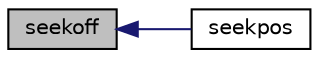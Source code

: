 digraph "seekoff"
{
  bgcolor="transparent";
  edge [fontname="Helvetica",fontsize="10",labelfontname="Helvetica",labelfontsize="10"];
  node [fontname="Helvetica",fontsize="10",shape=record];
  rankdir="LR";
  Node1 [label="seekoff",height=0.2,width=0.4,color="black", fillcolor="grey75", style="filled" fontcolor="black"];
  Node1 -> Node2 [dir="back",color="midnightblue",fontsize="10",style="solid",fontname="Helvetica"];
  Node2 [label="seekpos",height=0.2,width=0.4,color="black",URL="$classFoam_1_1memorybuf.html#a45ef0285950cd7fe5e478768bbeb3ef0",tooltip="Set position pointer to absolute position. "];
}
